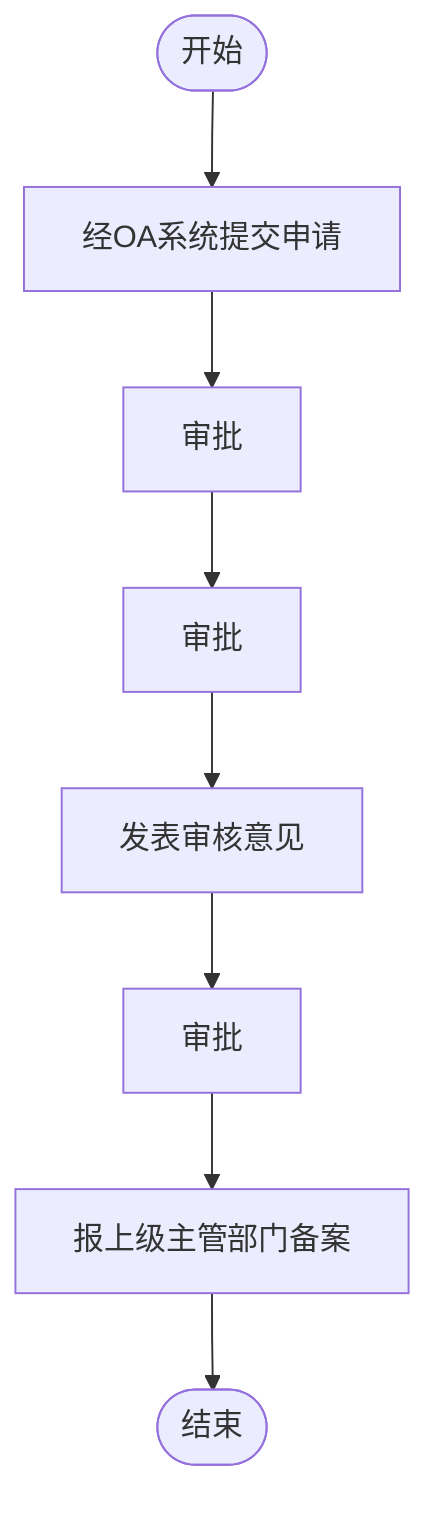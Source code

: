 flowchart TD
    Start(["开始"]) --> A[经OA系统提交申请]
    A --> B[审批]
    B --> C[审批]
    C --> D[发表审核意见]
    D --> E[审批]
    E --> F[报上级主管部门备案]
    F --> End(["结束"])